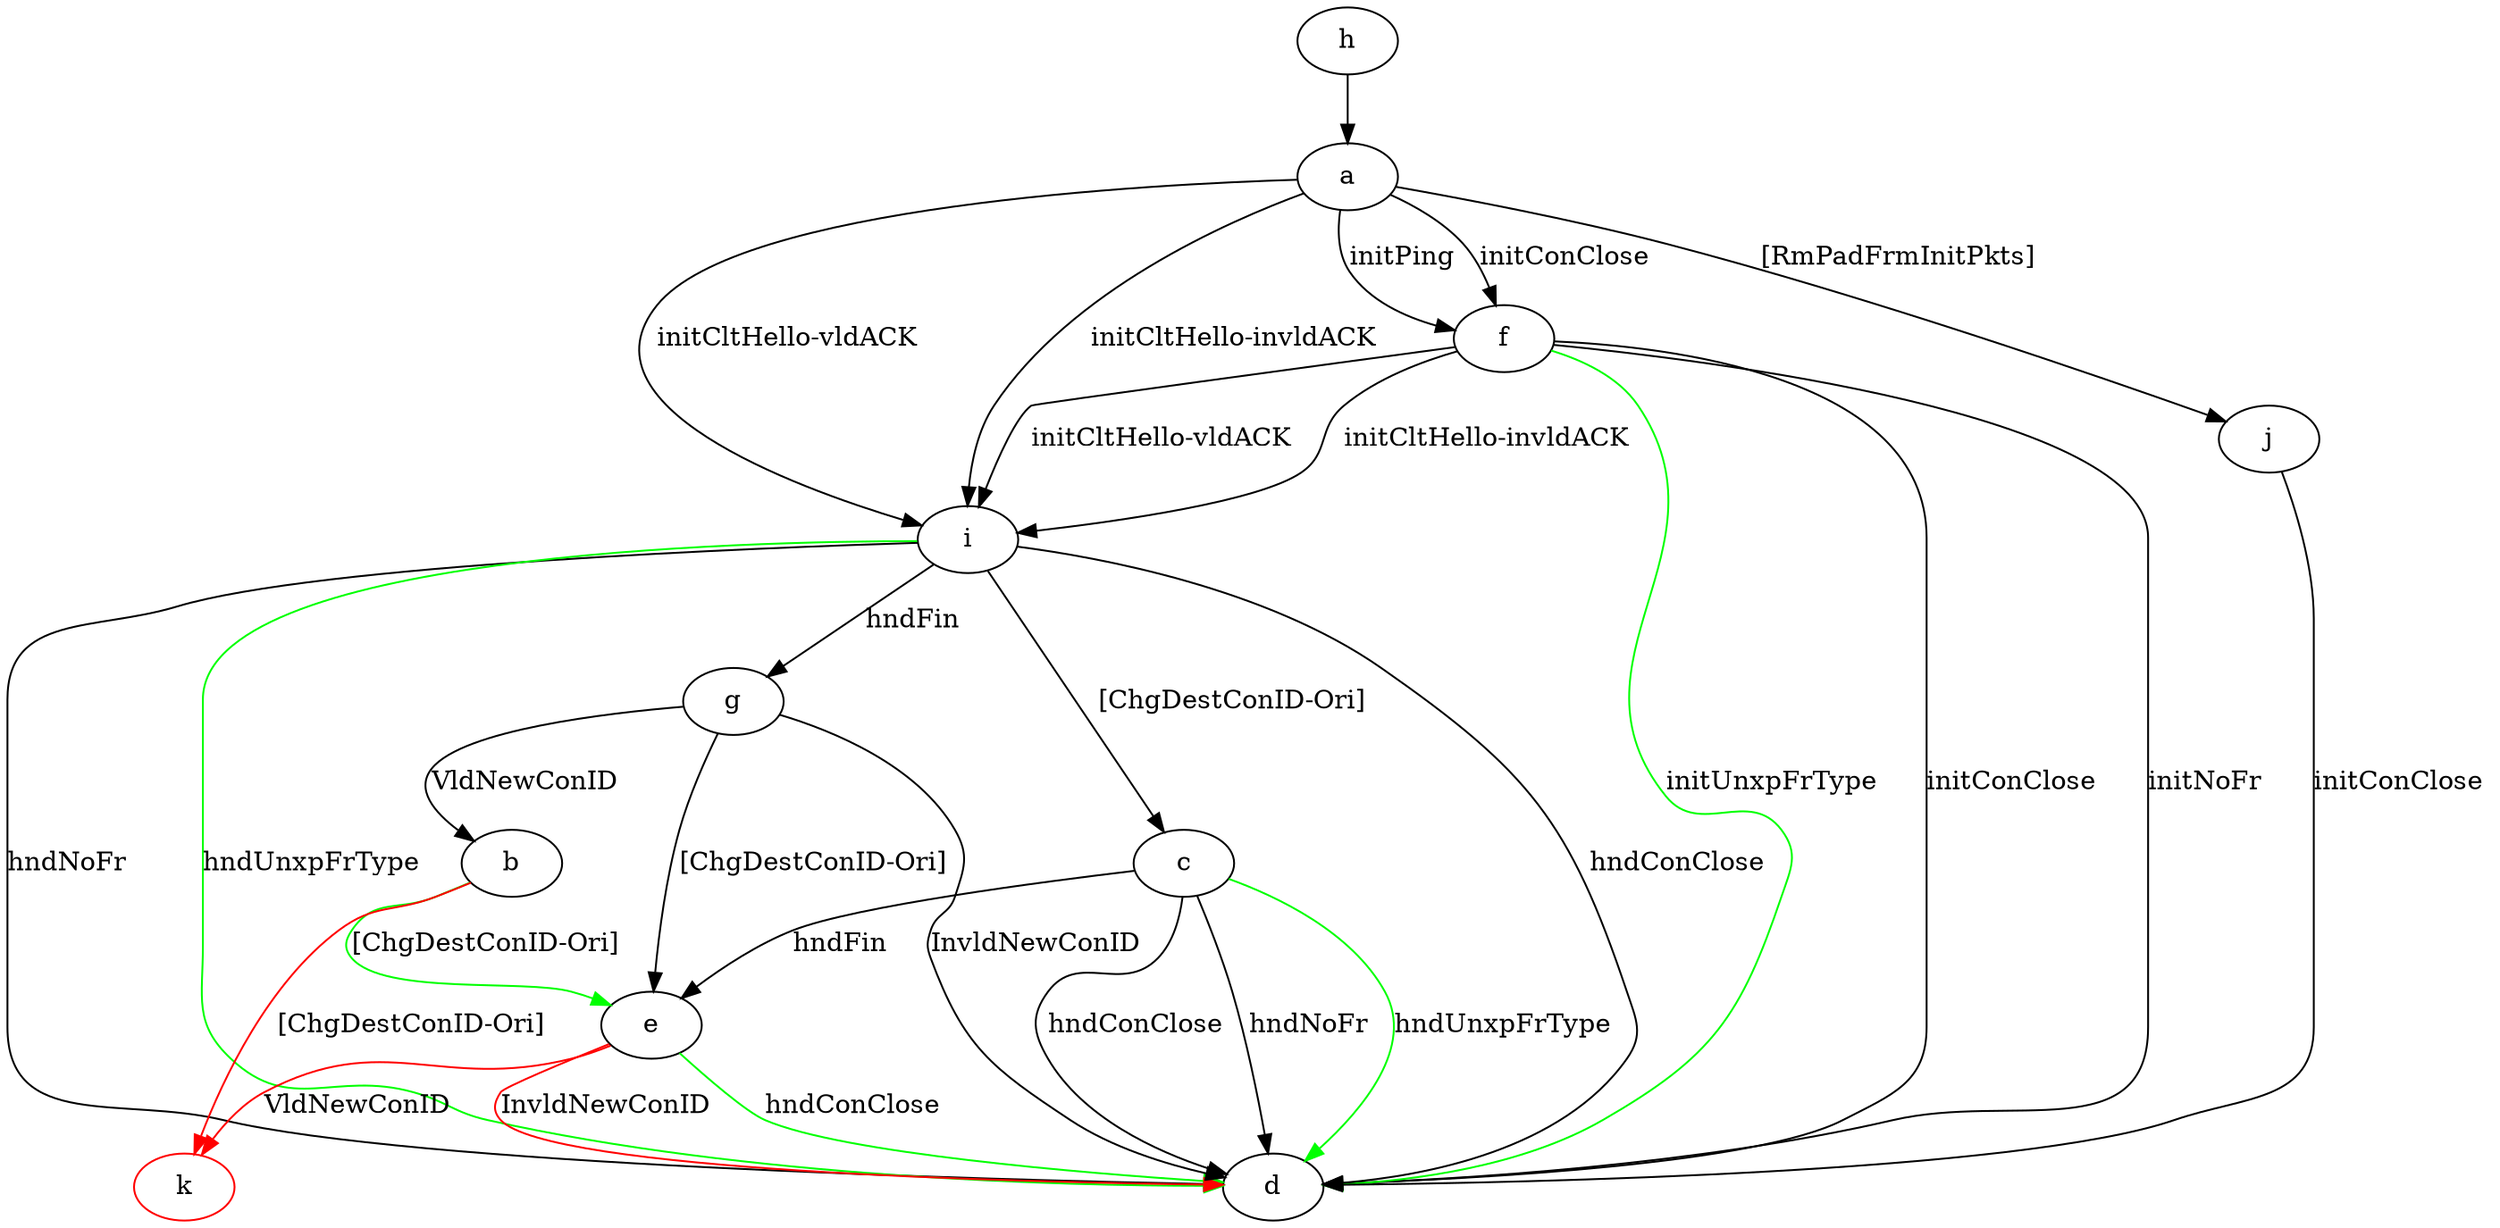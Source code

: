 digraph "" {
	a -> f	[key=0,
		label="initPing "];
	a -> f	[key=1,
		label="initConClose "];
	a -> i	[key=0,
		label="initCltHello-vldACK "];
	a -> i	[key=1,
		label="initCltHello-invldACK "];
	a -> j	[key=0,
		label="[RmPadFrmInitPkts] "];
	b -> e	[key=0,
		color=green,
		label="[ChgDestConID-Ori] "];
	k	[color=red];
	b -> k	[key=0,
		color=red,
		label="[ChgDestConID-Ori] "];
	c -> d	[key=0,
		label="hndConClose "];
	c -> d	[key=1,
		label="hndNoFr "];
	c -> d	[key=2,
		color=green,
		label="hndUnxpFrType "];
	c -> e	[key=0,
		label="hndFin "];
	e -> d	[key=0,
		color=green,
		label="hndConClose "];
	e -> d	[key=1,
		color=red,
		label="InvldNewConID "];
	e -> k	[key=0,
		color=red,
		label="VldNewConID "];
	f -> d	[key=0,
		label="initConClose "];
	f -> d	[key=1,
		label="initNoFr "];
	f -> d	[key=2,
		color=green,
		label="initUnxpFrType "];
	f -> i	[key=0,
		label="initCltHello-vldACK "];
	f -> i	[key=1,
		label="initCltHello-invldACK "];
	g -> b	[key=0,
		label="VldNewConID "];
	g -> d	[key=0,
		label="InvldNewConID "];
	g -> e	[key=0,
		label="[ChgDestConID-Ori] "];
	h -> a	[key=0];
	i -> c	[key=0,
		label="[ChgDestConID-Ori] "];
	i -> d	[key=0,
		label="hndConClose "];
	i -> d	[key=1,
		label="hndNoFr "];
	i -> d	[key=2,
		color=green,
		label="hndUnxpFrType "];
	i -> g	[key=0,
		label="hndFin "];
	j -> d	[key=0,
		label="initConClose "];
}
